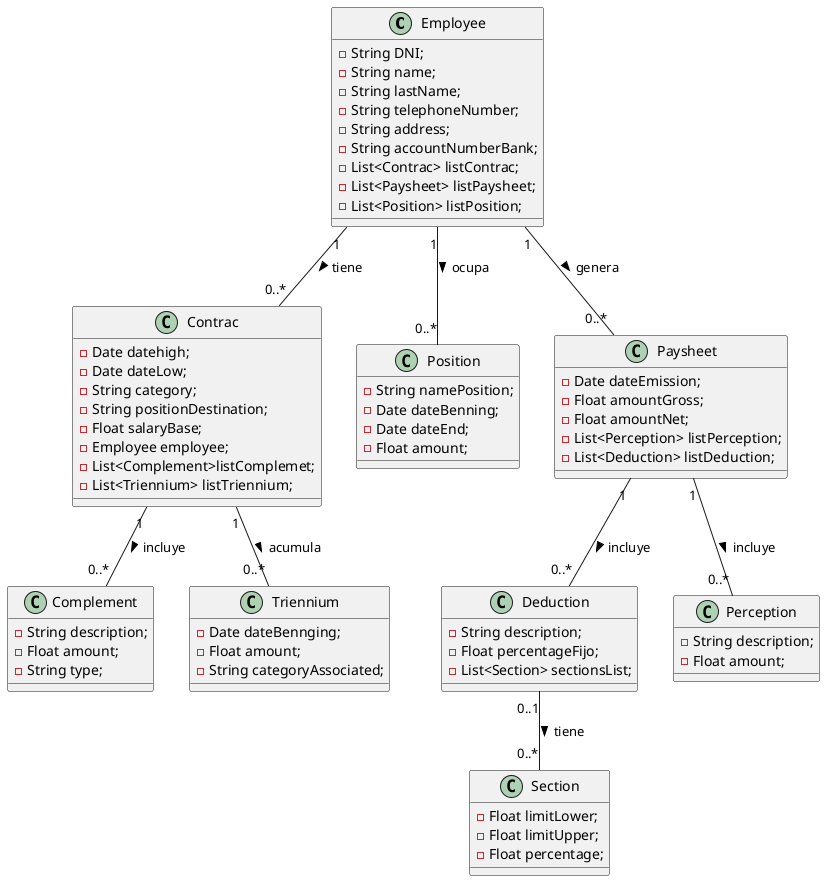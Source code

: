 @startuml "nomina"

class Employee {
  -String DNI;
  -String name;
  -String lastName;
  -String telephoneNumber;
  -String address;
  -String accountNumberBank;
  -List<Contrac> listContrac;
  -List<Paysheet> listPaysheet;
  -List<Position> listPosition;
}

class Contrac{
  -Date datehigh;
  -Date dateLow;
  -String category;
  -String positionDestination;
  -Float salaryBase;
  -Employee employee;
  -List<Complement>listComplemet;
  -List<Triennium> listTriennium;
}

class Complement{
    -String description;
    -Float amount;
    -String type;
}

class Triennium{
    -Date dateBennging;
    -Float amount;
    -String categoryAssociated;
}

class Position{
    -String namePosition;
    -Date dateBenning;
    -Date dateEnd;
    -Float amount;
}

class Deduction{
    -String description;
    -Float percentageFijo;
    -List<Section> sectionsList;
}

class Section{
    -Float limitLower;
    -Float limitUpper;
    -Float percentage;
}

class Paysheet{
    -Date dateEmission;
    -Float amountGross;
    -Float amountNet;
    -List<Perception> listPerception;
    -List<Deduction> listDeduction;
}

class Perception{
    -String description;
    -Float amount;
}

Employee "1" -- "0..*" Contrac : tiene >
Employee "1" -- "0..*" Paysheet : genera >
Contrac "1" -- "0..*" Complement : incluye >
Contrac "1" -- "0..*" Triennium : acumula >
Employee "1" -- "0..*" Position : ocupa >
Paysheet "1" -- "0..*" Perception : incluye >
Paysheet "1"  -- "0..*" Deduction : incluye >
Deduction "0..1" -- "0..*" Section : tiene >

@enduml
